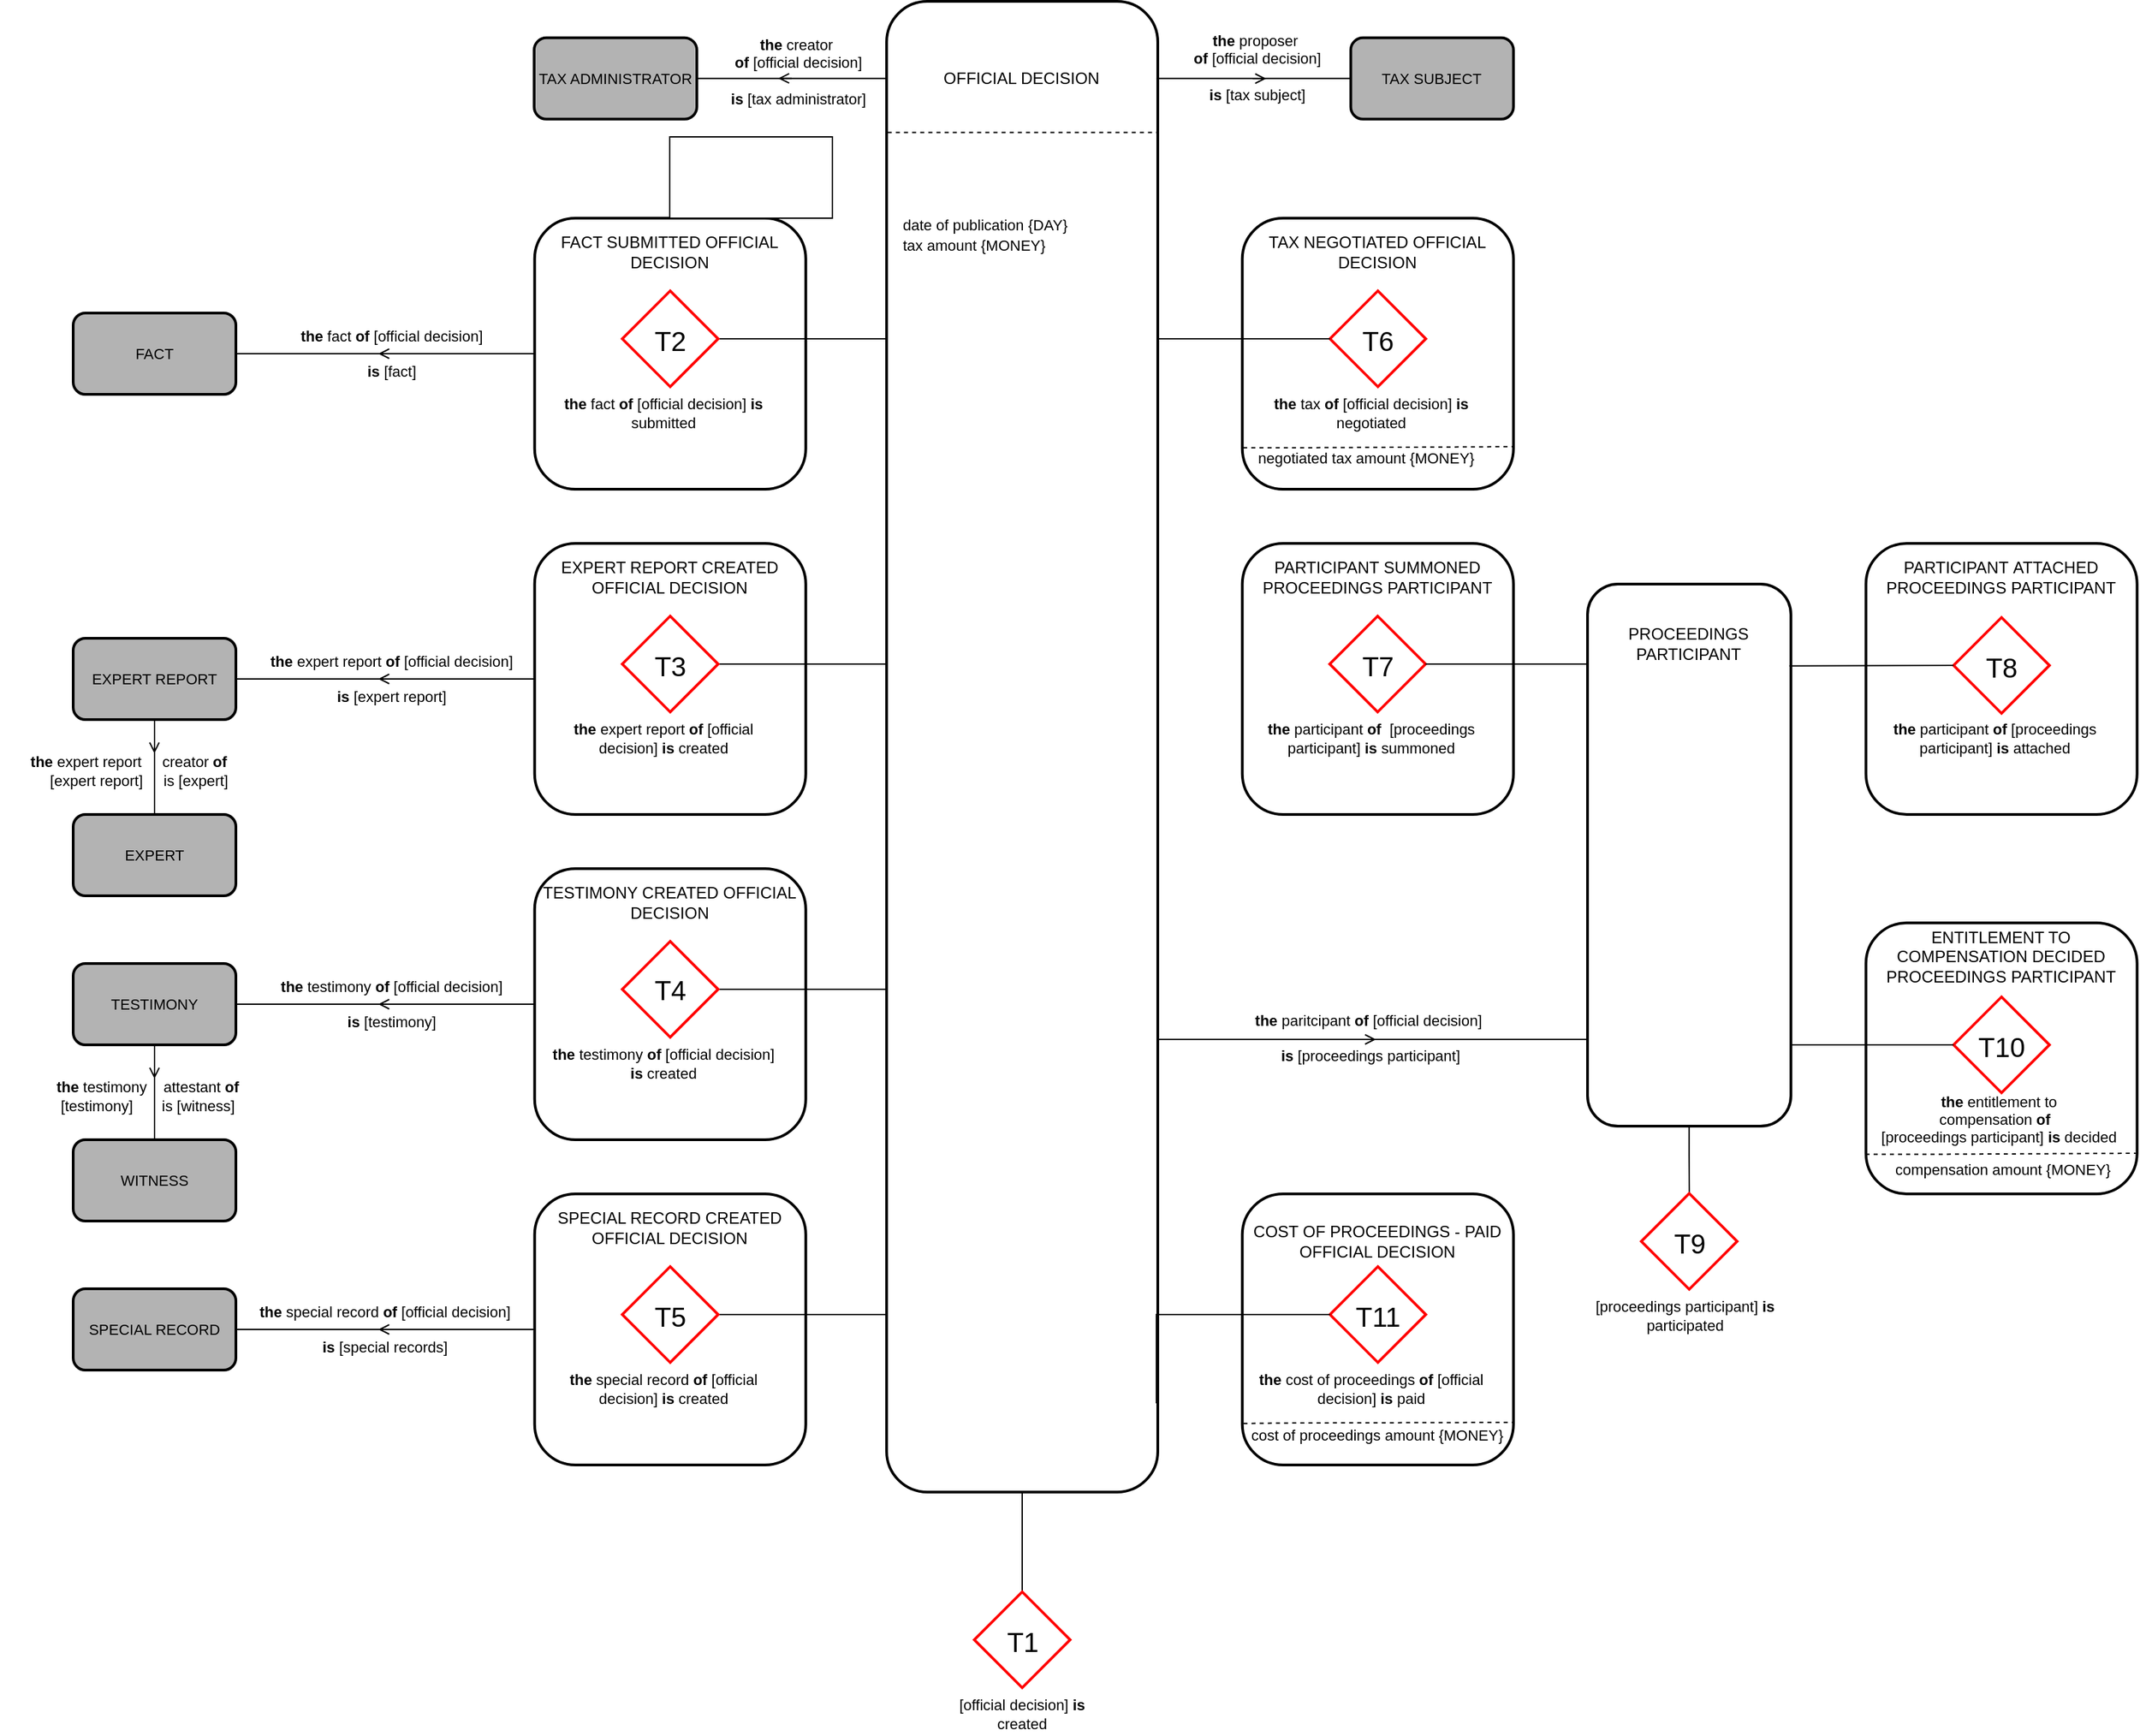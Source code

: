 <mxfile>
    <diagram id="en83jWRrwsmB7WRG3aEX" name="Page-1">
        <mxGraphModel dx="1486" dy="1471" grid="1" gridSize="10" guides="1" tooltips="1" connect="1" arrows="1" fold="1" page="0" pageScale="1" pageWidth="827" pageHeight="1169" math="0" shadow="0">
            <root>
                <mxCell id="0"/>
                <mxCell id="1" parent="0"/>
                <mxCell id="ErPBGODxHNX1vI3Mqpvy-104" style="edgeStyle=orthogonalEdgeStyle;rounded=0;orthogonalLoop=1;jettySize=auto;html=1;fontSize=11;endArrow=none;endFill=0;" parent="1" source="ErPBGODxHNX1vI3Mqpvy-102" edge="1">
                    <mxGeometry relative="1" as="geometry">
                        <mxPoint x="300.0" y="-141" as="targetPoint"/>
                    </mxGeometry>
                </mxCell>
                <mxCell id="ErPBGODxHNX1vI3Mqpvy-88" style="edgeStyle=orthogonalEdgeStyle;rounded=0;orthogonalLoop=1;jettySize=auto;html=1;fontSize=11;endArrow=none;endFill=0;" parent="1" source="ErPBGODxHNX1vI3Mqpvy-86" edge="1">
                    <mxGeometry relative="1" as="geometry">
                        <mxPoint x="300" y="-381" as="targetPoint"/>
                    </mxGeometry>
                </mxCell>
                <mxCell id="ErPBGODxHNX1vI3Mqpvy-72" style="edgeStyle=orthogonalEdgeStyle;rounded=0;orthogonalLoop=1;jettySize=auto;html=1;fontSize=11;endArrow=none;endFill=0;" parent="1" source="ErPBGODxHNX1vI3Mqpvy-70" edge="1">
                    <mxGeometry relative="1" as="geometry">
                        <mxPoint x="300" y="-621" as="targetPoint"/>
                    </mxGeometry>
                </mxCell>
                <mxCell id="ErPBGODxHNX1vI3Mqpvy-49" style="edgeStyle=orthogonalEdgeStyle;rounded=0;orthogonalLoop=1;jettySize=auto;html=1;fontSize=11;endArrow=none;endFill=0;" parent="1" source="ErPBGODxHNX1vI3Mqpvy-46" edge="1">
                    <mxGeometry relative="1" as="geometry">
                        <mxPoint x="300" y="-861" as="targetPoint"/>
                    </mxGeometry>
                </mxCell>
                <mxCell id="ErPBGODxHNX1vI3Mqpvy-192" value="&lt;b&gt;the&lt;/b&gt; paritcipant&amp;nbsp;&lt;b&gt;of&lt;/b&gt; [official decision]&amp;nbsp;&lt;br&gt;&lt;br&gt;&lt;b&gt;is&lt;/b&gt; [proceedings participant]" style="text;html=1;strokeColor=none;fillColor=none;align=center;verticalAlign=middle;whiteSpace=wrap;rounded=0;fontSize=11;" parent="1" vertex="1">
                    <mxGeometry x="517" y="-363" width="200" height="35" as="geometry"/>
                </mxCell>
                <mxCell id="ErPBGODxHNX1vI3Mqpvy-174" style="edgeStyle=orthogonalEdgeStyle;rounded=0;orthogonalLoop=1;jettySize=auto;html=1;fontSize=11;endArrow=none;endFill=0;targetPerimeterSpacing=0;" parent="1" edge="1">
                    <mxGeometry relative="1" as="geometry">
                        <mxPoint x="851.92" y="-286.03" as="sourcePoint"/>
                        <mxPoint x="852.085" y="-230" as="targetPoint"/>
                        <Array as="points">
                            <mxPoint x="852.07" y="-258"/>
                            <mxPoint x="852.07" y="-258"/>
                        </Array>
                    </mxGeometry>
                </mxCell>
                <mxCell id="ErPBGODxHNX1vI3Mqpvy-16" value="" style="group" parent="1" vertex="1" connectable="0">
                    <mxGeometry x="260" y="-1110" width="200" height="1100" as="geometry"/>
                </mxCell>
                <mxCell id="ErPBGODxHNX1vI3Mqpvy-13" value="" style="rounded=1;whiteSpace=wrap;html=1;strokeColor=#000000;strokeWidth=2;fillColor=default;" parent="ErPBGODxHNX1vI3Mqpvy-16" vertex="1">
                    <mxGeometry width="200.0" height="1100.0" as="geometry"/>
                </mxCell>
                <mxCell id="ErPBGODxHNX1vI3Mqpvy-14" value="OFFICIAL DECISION" style="text;html=1;strokeColor=none;fillColor=none;align=center;verticalAlign=middle;whiteSpace=wrap;rounded=0;" parent="ErPBGODxHNX1vI3Mqpvy-16" vertex="1">
                    <mxGeometry width="198.977" height="113.793" as="geometry"/>
                </mxCell>
                <mxCell id="ErPBGODxHNX1vI3Mqpvy-22" value="&lt;font style=&quot;font-size: 11px&quot;&gt;date of publication {DAY}&lt;br&gt;tax amount {MONEY}&lt;br&gt;&lt;/font&gt;" style="text;html=1;strokeColor=none;fillColor=none;align=left;verticalAlign=middle;whiteSpace=wrap;rounded=0;" parent="ErPBGODxHNX1vI3Mqpvy-16" vertex="1">
                    <mxGeometry x="10" y="132.53" width="180" height="79.518" as="geometry"/>
                </mxCell>
                <mxCell id="ErPBGODxHNX1vI3Mqpvy-195" value="" style="endArrow=none;dashed=1;html=1;edgeStyle=orthogonalEdgeStyle;strokeWidth=1;arcSize=10;rounded=0;fontSize=5;" parent="ErPBGODxHNX1vI3Mqpvy-16" edge="1">
                    <mxGeometry width="50" height="50" relative="1" as="geometry">
                        <mxPoint y="79.514" as="sourcePoint"/>
                        <mxPoint x="200" y="92.771" as="targetPoint"/>
                        <Array as="points">
                            <mxPoint y="96.747"/>
                            <mxPoint x="200" y="96.747"/>
                        </Array>
                    </mxGeometry>
                </mxCell>
                <mxCell id="ErPBGODxHNX1vI3Mqpvy-18" value="" style="group" parent="1" vertex="1" connectable="0">
                    <mxGeometry x="522.35" y="-230" width="200" height="200" as="geometry"/>
                </mxCell>
                <mxCell id="ErPBGODxHNX1vI3Mqpvy-19" value="" style="rounded=1;whiteSpace=wrap;html=1;strokeColor=#000000;strokeWidth=2;fillColor=none;" parent="ErPBGODxHNX1vI3Mqpvy-18" vertex="1">
                    <mxGeometry width="200" height="200" as="geometry"/>
                </mxCell>
                <mxCell id="ErPBGODxHNX1vI3Mqpvy-20" value="COST OF PROCEEDINGS - PAID OFFICIAL DECISION" style="text;html=1;strokeColor=none;fillColor=none;align=center;verticalAlign=middle;whiteSpace=wrap;rounded=0;" parent="ErPBGODxHNX1vI3Mqpvy-18" vertex="1">
                    <mxGeometry x="4.825" y="9.997" width="190.355" height="50" as="geometry"/>
                </mxCell>
                <mxCell id="ErPBGODxHNX1vI3Mqpvy-27" value="" style="group" parent="ErPBGODxHNX1vI3Mqpvy-18" vertex="1" connectable="0">
                    <mxGeometry x="31.489" y="50" width="152" height="109" as="geometry"/>
                </mxCell>
                <mxCell id="ErPBGODxHNX1vI3Mqpvy-31" value="&lt;b&gt;the &lt;/b&gt;cost of proceedings&amp;nbsp;&lt;b&gt;of&lt;/b&gt; [official decision] &lt;b&gt;is &lt;/b&gt;paid" style="text;html=1;strokeColor=none;fillColor=none;align=center;verticalAlign=middle;whiteSpace=wrap;rounded=0;fontSize=11;" parent="ErPBGODxHNX1vI3Mqpvy-27" vertex="1">
                    <mxGeometry x="-25.333" y="79" width="177.333" height="30" as="geometry"/>
                </mxCell>
                <mxCell id="ErPBGODxHNX1vI3Mqpvy-33" value="&lt;font style=&quot;font-size: 11px&quot;&gt;cost of proceedings amount {MONEY}&lt;/font&gt;" style="text;html=1;strokeColor=none;fillColor=none;align=left;verticalAlign=middle;whiteSpace=wrap;rounded=0;" parent="ErPBGODxHNX1vI3Mqpvy-18" vertex="1">
                    <mxGeometry x="5" y="160" width="190" height="35.17" as="geometry"/>
                </mxCell>
                <mxCell id="ErPBGODxHNX1vI3Mqpvy-38" value="" style="endArrow=none;dashed=1;html=1;edgeStyle=orthogonalEdgeStyle;strokeWidth=1;arcSize=10;rounded=0;fontSize=11;entryX=1.001;entryY=0.843;entryDx=0;entryDy=0;entryPerimeter=0;exitX=0.004;exitY=0.847;exitDx=0;exitDy=0;exitPerimeter=0;" parent="ErPBGODxHNX1vI3Mqpvy-18" source="ErPBGODxHNX1vI3Mqpvy-19" target="ErPBGODxHNX1vI3Mqpvy-19" edge="1">
                    <mxGeometry width="50" height="50" relative="1" as="geometry">
                        <mxPoint x="30" y="169" as="sourcePoint"/>
                        <mxPoint x="140" y="170" as="targetPoint"/>
                        <Array as="points">
                            <mxPoint x="40" y="169"/>
                        </Array>
                    </mxGeometry>
                </mxCell>
                <mxCell id="ErPBGODxHNX1vI3Mqpvy-34" value="" style="group" parent="ErPBGODxHNX1vI3Mqpvy-18" vertex="1" connectable="0">
                    <mxGeometry x="64.645" y="50" width="70.711" height="79" as="geometry"/>
                </mxCell>
                <mxCell id="ErPBGODxHNX1vI3Mqpvy-35" value="" style="whiteSpace=wrap;html=1;aspect=fixed;strokeColor=#FF0000;strokeWidth=2;rotation=45;fillColor=none;" parent="ErPBGODxHNX1vI3Mqpvy-34" vertex="1">
                    <mxGeometry x="10.355" y="14" width="50" height="50" as="geometry"/>
                </mxCell>
                <mxCell id="ErPBGODxHNX1vI3Mqpvy-36" value="T11" style="text;html=1;resizable=0;points=[];autosize=0;align=center;verticalAlign=middle;spacingTop=0;fontSize=20;spacing=0;resizeWidth=1;resizeHeight=1;labelPosition=center;verticalLabelPosition=middle;strokeColor=none;" parent="ErPBGODxHNX1vI3Mqpvy-34" vertex="1">
                    <mxGeometry x="15.355" width="40" height="79" as="geometry"/>
                </mxCell>
                <mxCell id="ErPBGODxHNX1vI3Mqpvy-24" style="edgeStyle=orthogonalEdgeStyle;rounded=0;orthogonalLoop=1;jettySize=auto;html=1;fontSize=11;endArrow=none;endFill=0;exitX=0.5;exitY=1;exitDx=0;exitDy=0;entryX=0;entryY=0;entryDx=0;entryDy=0;" parent="1" source="ErPBGODxHNX1vI3Mqpvy-13" target="ErPBGODxHNX1vI3Mqpvy-4" edge="1">
                    <mxGeometry relative="1" as="geometry">
                        <mxPoint x="360" y="-77.0" as="sourcePoint"/>
                        <mxPoint x="360" y="3" as="targetPoint"/>
                    </mxGeometry>
                </mxCell>
                <mxCell id="ErPBGODxHNX1vI3Mqpvy-26" value="" style="group" parent="1" vertex="1" connectable="0">
                    <mxGeometry x="310" y="60" width="100" height="109" as="geometry"/>
                </mxCell>
                <mxCell id="ErPBGODxHNX1vI3Mqpvy-9" value="" style="group" parent="ErPBGODxHNX1vI3Mqpvy-26" vertex="1" connectable="0">
                    <mxGeometry x="14.645" width="70.711" height="79" as="geometry"/>
                </mxCell>
                <mxCell id="ErPBGODxHNX1vI3Mqpvy-4" value="" style="whiteSpace=wrap;html=1;aspect=fixed;strokeColor=#FF0000;strokeWidth=2;rotation=45;fillColor=none;" parent="ErPBGODxHNX1vI3Mqpvy-9" vertex="1">
                    <mxGeometry x="10.355" y="14" width="50" height="50" as="geometry"/>
                </mxCell>
                <mxCell id="ErPBGODxHNX1vI3Mqpvy-7" value="T1" style="text;html=1;resizable=0;points=[];autosize=0;align=center;verticalAlign=middle;spacingTop=0;fontSize=20;spacing=0;resizeWidth=1;resizeHeight=1;labelPosition=center;verticalLabelPosition=middle;strokeColor=none;" parent="ErPBGODxHNX1vI3Mqpvy-9" vertex="1">
                    <mxGeometry x="15.355" width="40" height="79" as="geometry"/>
                </mxCell>
                <mxCell id="ErPBGODxHNX1vI3Mqpvy-25" value="[official decision] &lt;b&gt;is &lt;/b&gt;created" style="text;html=1;strokeColor=none;fillColor=none;align=center;verticalAlign=middle;whiteSpace=wrap;rounded=0;fontSize=11;" parent="ErPBGODxHNX1vI3Mqpvy-26" vertex="1">
                    <mxGeometry y="79" width="100" height="30" as="geometry"/>
                </mxCell>
                <mxCell id="ErPBGODxHNX1vI3Mqpvy-39" value="" style="group" parent="1" vertex="1" connectable="0">
                    <mxGeometry x="0.35" y="-950" width="200" height="200" as="geometry"/>
                </mxCell>
                <mxCell id="ErPBGODxHNX1vI3Mqpvy-40" value="" style="rounded=1;whiteSpace=wrap;html=1;strokeColor=#000000;strokeWidth=2;fillColor=none;" parent="ErPBGODxHNX1vI3Mqpvy-39" vertex="1">
                    <mxGeometry width="200" height="200" as="geometry"/>
                </mxCell>
                <mxCell id="ErPBGODxHNX1vI3Mqpvy-41" value="FACT SUBMITTED OFFICIAL DECISION" style="text;html=1;strokeColor=none;fillColor=none;align=center;verticalAlign=middle;whiteSpace=wrap;rounded=0;" parent="ErPBGODxHNX1vI3Mqpvy-39" vertex="1">
                    <mxGeometry x="-0.35" width="200.35" height="50" as="geometry"/>
                </mxCell>
                <mxCell id="ErPBGODxHNX1vI3Mqpvy-42" value="" style="group" parent="ErPBGODxHNX1vI3Mqpvy-39" vertex="1" connectable="0">
                    <mxGeometry x="31.489" y="50" width="152" height="109" as="geometry"/>
                </mxCell>
                <mxCell id="ErPBGODxHNX1vI3Mqpvy-43" value="&lt;b&gt;the &lt;/b&gt;fact&amp;nbsp;&lt;b&gt;of&lt;/b&gt; [official decision] &lt;b&gt;is &lt;/b&gt;submitted" style="text;html=1;strokeColor=none;fillColor=none;align=center;verticalAlign=middle;whiteSpace=wrap;rounded=0;fontSize=11;" parent="ErPBGODxHNX1vI3Mqpvy-42" vertex="1">
                    <mxGeometry x="-25.333" y="79" width="177.333" height="30" as="geometry"/>
                </mxCell>
                <mxCell id="ErPBGODxHNX1vI3Mqpvy-45" value="" style="group" parent="ErPBGODxHNX1vI3Mqpvy-39" vertex="1" connectable="0">
                    <mxGeometry x="64.645" y="50" width="70.711" height="79" as="geometry"/>
                </mxCell>
                <mxCell id="ErPBGODxHNX1vI3Mqpvy-46" value="" style="whiteSpace=wrap;html=1;aspect=fixed;strokeColor=#FF0000;strokeWidth=2;rotation=45;fillColor=none;" parent="ErPBGODxHNX1vI3Mqpvy-45" vertex="1">
                    <mxGeometry x="10.355" y="14" width="50" height="50" as="geometry"/>
                </mxCell>
                <mxCell id="ErPBGODxHNX1vI3Mqpvy-47" value="T2" style="text;html=1;resizable=0;points=[];autosize=0;align=center;verticalAlign=middle;spacingTop=0;fontSize=20;spacing=0;resizeWidth=1;resizeHeight=1;labelPosition=center;verticalLabelPosition=middle;strokeColor=none;" parent="ErPBGODxHNX1vI3Mqpvy-45" vertex="1">
                    <mxGeometry x="15.355" width="40" height="79" as="geometry"/>
                </mxCell>
                <mxCell id="ErPBGODxHNX1vI3Mqpvy-50" value="FACT" style="rounded=1;whiteSpace=wrap;html=1;fontSize=11;strokeColor=#000000;strokeWidth=2;fillColor=#B3B3B3;align=center;" parent="1" vertex="1">
                    <mxGeometry x="-340" y="-880" width="120" height="60" as="geometry"/>
                </mxCell>
                <mxCell id="ErPBGODxHNX1vI3Mqpvy-51" style="edgeStyle=orthogonalEdgeStyle;rounded=0;orthogonalLoop=1;jettySize=auto;html=1;fontSize=11;endArrow=none;endFill=0;" parent="1" source="ErPBGODxHNX1vI3Mqpvy-40" target="ErPBGODxHNX1vI3Mqpvy-50" edge="1">
                    <mxGeometry relative="1" as="geometry">
                        <Array as="points">
                            <mxPoint x="-130" y="-850"/>
                            <mxPoint x="-130" y="-850"/>
                        </Array>
                    </mxGeometry>
                </mxCell>
                <mxCell id="ErPBGODxHNX1vI3Mqpvy-52" value="&lt;b&gt;the&lt;/b&gt; fact &lt;b&gt;of&lt;/b&gt; [official decision] &lt;br&gt;&lt;br&gt;&lt;b&gt;is&lt;/b&gt; [fact]" style="text;html=1;strokeColor=none;fillColor=none;align=center;verticalAlign=middle;whiteSpace=wrap;rounded=0;fontSize=11;" parent="1" vertex="1">
                    <mxGeometry x="-175" y="-867.5" width="140" height="35" as="geometry"/>
                </mxCell>
                <mxCell id="ErPBGODxHNX1vI3Mqpvy-64" value="" style="group" parent="1" vertex="1" connectable="0">
                    <mxGeometry x="0.35" y="-710" width="200" height="200" as="geometry"/>
                </mxCell>
                <mxCell id="ErPBGODxHNX1vI3Mqpvy-65" value="" style="rounded=1;whiteSpace=wrap;html=1;strokeColor=#000000;strokeWidth=2;fillColor=none;" parent="ErPBGODxHNX1vI3Mqpvy-64" vertex="1">
                    <mxGeometry width="200" height="200" as="geometry"/>
                </mxCell>
                <mxCell id="ErPBGODxHNX1vI3Mqpvy-66" value="EXPERT REPORT CREATED OFFICIAL DECISION" style="text;html=1;strokeColor=none;fillColor=none;align=center;verticalAlign=middle;whiteSpace=wrap;rounded=0;" parent="ErPBGODxHNX1vI3Mqpvy-64" vertex="1">
                    <mxGeometry x="-0.35" width="200.35" height="50" as="geometry"/>
                </mxCell>
                <mxCell id="ErPBGODxHNX1vI3Mqpvy-67" value="" style="group" parent="ErPBGODxHNX1vI3Mqpvy-64" vertex="1" connectable="0">
                    <mxGeometry x="31.489" y="50" width="152" height="109" as="geometry"/>
                </mxCell>
                <mxCell id="ErPBGODxHNX1vI3Mqpvy-68" value="&lt;b&gt;the &lt;/b&gt;expert report&amp;nbsp;&lt;b&gt;of&lt;/b&gt; [official decision] &lt;b&gt;is &lt;/b&gt;created" style="text;html=1;strokeColor=none;fillColor=none;align=center;verticalAlign=middle;whiteSpace=wrap;rounded=0;fontSize=11;" parent="ErPBGODxHNX1vI3Mqpvy-67" vertex="1">
                    <mxGeometry x="-25.333" y="79" width="177.333" height="30" as="geometry"/>
                </mxCell>
                <mxCell id="ErPBGODxHNX1vI3Mqpvy-69" value="" style="group" parent="ErPBGODxHNX1vI3Mqpvy-64" vertex="1" connectable="0">
                    <mxGeometry x="64.645" y="50" width="70.711" height="79" as="geometry"/>
                </mxCell>
                <mxCell id="ErPBGODxHNX1vI3Mqpvy-70" value="" style="whiteSpace=wrap;html=1;aspect=fixed;strokeColor=#FF0000;strokeWidth=2;rotation=45;fillColor=none;" parent="ErPBGODxHNX1vI3Mqpvy-69" vertex="1">
                    <mxGeometry x="10.355" y="14" width="50" height="50" as="geometry"/>
                </mxCell>
                <mxCell id="ErPBGODxHNX1vI3Mqpvy-71" value="T3" style="text;html=1;resizable=0;points=[];autosize=0;align=center;verticalAlign=middle;spacingTop=0;fontSize=20;spacing=0;resizeWidth=1;resizeHeight=1;labelPosition=center;verticalLabelPosition=middle;strokeColor=none;" parent="ErPBGODxHNX1vI3Mqpvy-69" vertex="1">
                    <mxGeometry x="15.355" width="40" height="79" as="geometry"/>
                </mxCell>
                <mxCell id="ErPBGODxHNX1vI3Mqpvy-73" value="EXPERT REPORT" style="rounded=1;whiteSpace=wrap;html=1;fontSize=11;strokeColor=#000000;strokeWidth=2;fillColor=#B3B3B3;align=center;" parent="1" vertex="1">
                    <mxGeometry x="-340" y="-640" width="120" height="60" as="geometry"/>
                </mxCell>
                <mxCell id="ErPBGODxHNX1vI3Mqpvy-75" value="&lt;b&gt;the&lt;/b&gt; expert report&amp;nbsp;&lt;b&gt;of&lt;/b&gt; [official decision] &lt;br&gt;&lt;br&gt;&lt;b&gt;is&lt;/b&gt; [expert report]" style="text;html=1;strokeColor=none;fillColor=none;align=center;verticalAlign=middle;whiteSpace=wrap;rounded=0;fontSize=11;" parent="1" vertex="1">
                    <mxGeometry x="-200" y="-627.5" width="190" height="35" as="geometry"/>
                </mxCell>
                <mxCell id="ErPBGODxHNX1vI3Mqpvy-77" style="edgeStyle=orthogonalEdgeStyle;rounded=0;orthogonalLoop=1;jettySize=auto;html=1;entryX=0.5;entryY=1;entryDx=0;entryDy=0;fontSize=11;endArrow=none;endFill=0;exitX=0.5;exitY=0;exitDx=0;exitDy=0;" parent="1" source="ErPBGODxHNX1vI3Mqpvy-79" target="ErPBGODxHNX1vI3Mqpvy-73" edge="1">
                    <mxGeometry relative="1" as="geometry"/>
                </mxCell>
                <mxCell id="ErPBGODxHNX1vI3Mqpvy-78" value="&lt;b&gt;the&lt;/b&gt; expert report&amp;nbsp; &amp;nbsp; &amp;nbsp;creator&amp;nbsp;&lt;b&gt;of&lt;/b&gt; &lt;br&gt;&amp;nbsp; &amp;nbsp; &amp;nbsp;[expert report]&amp;nbsp; &amp;nbsp; &amp;nbsp;is [expert]" style="text;html=1;strokeColor=none;fillColor=none;align=center;verticalAlign=middle;whiteSpace=wrap;rounded=0;fontSize=11;" parent="1" vertex="1">
                    <mxGeometry x="-394" y="-560" width="190" height="35" as="geometry"/>
                </mxCell>
                <mxCell id="ErPBGODxHNX1vI3Mqpvy-79" value="EXPERT" style="rounded=1;whiteSpace=wrap;html=1;fontSize=11;strokeColor=#000000;strokeWidth=2;fillColor=#B3B3B3;align=center;" parent="1" vertex="1">
                    <mxGeometry x="-340" y="-510" width="120" height="60" as="geometry"/>
                </mxCell>
                <mxCell id="ErPBGODxHNX1vI3Mqpvy-80" value="" style="group" parent="1" vertex="1" connectable="0">
                    <mxGeometry x="0.35" y="-470" width="200" height="200" as="geometry"/>
                </mxCell>
                <mxCell id="ErPBGODxHNX1vI3Mqpvy-81" value="" style="rounded=1;whiteSpace=wrap;html=1;strokeColor=#000000;strokeWidth=2;fillColor=none;" parent="ErPBGODxHNX1vI3Mqpvy-80" vertex="1">
                    <mxGeometry width="200" height="200" as="geometry"/>
                </mxCell>
                <mxCell id="ErPBGODxHNX1vI3Mqpvy-82" value="TESTIMONY CREATED OFFICIAL DECISION" style="text;html=1;strokeColor=none;fillColor=none;align=center;verticalAlign=middle;whiteSpace=wrap;rounded=0;" parent="ErPBGODxHNX1vI3Mqpvy-80" vertex="1">
                    <mxGeometry x="-0.35" width="200.35" height="50" as="geometry"/>
                </mxCell>
                <mxCell id="ErPBGODxHNX1vI3Mqpvy-83" value="" style="group" parent="ErPBGODxHNX1vI3Mqpvy-80" vertex="1" connectable="0">
                    <mxGeometry x="31.489" y="50" width="152" height="109" as="geometry"/>
                </mxCell>
                <mxCell id="ErPBGODxHNX1vI3Mqpvy-84" value="&lt;b&gt;the &lt;/b&gt;testimony&amp;nbsp;&lt;b&gt;of&lt;/b&gt; [official decision] &lt;b&gt;is &lt;/b&gt;created" style="text;html=1;strokeColor=none;fillColor=none;align=center;verticalAlign=middle;whiteSpace=wrap;rounded=0;fontSize=11;" parent="ErPBGODxHNX1vI3Mqpvy-83" vertex="1">
                    <mxGeometry x="-25.333" y="79" width="177.333" height="30" as="geometry"/>
                </mxCell>
                <mxCell id="ErPBGODxHNX1vI3Mqpvy-85" value="" style="group" parent="ErPBGODxHNX1vI3Mqpvy-80" vertex="1" connectable="0">
                    <mxGeometry x="64.645" y="50" width="70.711" height="79" as="geometry"/>
                </mxCell>
                <mxCell id="ErPBGODxHNX1vI3Mqpvy-86" value="" style="whiteSpace=wrap;html=1;aspect=fixed;strokeColor=#FF0000;strokeWidth=2;rotation=45;fillColor=none;" parent="ErPBGODxHNX1vI3Mqpvy-85" vertex="1">
                    <mxGeometry x="10.355" y="14" width="50" height="50" as="geometry"/>
                </mxCell>
                <mxCell id="ErPBGODxHNX1vI3Mqpvy-87" value="T4" style="text;html=1;resizable=0;points=[];autosize=0;align=center;verticalAlign=middle;spacingTop=0;fontSize=20;spacing=0;resizeWidth=1;resizeHeight=1;labelPosition=center;verticalLabelPosition=middle;strokeColor=none;" parent="ErPBGODxHNX1vI3Mqpvy-85" vertex="1">
                    <mxGeometry x="15.355" y="-0.5" width="40" height="79" as="geometry"/>
                </mxCell>
                <mxCell id="ErPBGODxHNX1vI3Mqpvy-89" value="TESTIMONY" style="rounded=1;whiteSpace=wrap;html=1;fontSize=11;strokeColor=#000000;strokeWidth=2;fillColor=#B3B3B3;align=center;" parent="1" vertex="1">
                    <mxGeometry x="-340" y="-400" width="120" height="60" as="geometry"/>
                </mxCell>
                <mxCell id="ErPBGODxHNX1vI3Mqpvy-90" style="edgeStyle=orthogonalEdgeStyle;rounded=0;orthogonalLoop=1;jettySize=auto;html=1;fontSize=11;endArrow=none;endFill=0;" parent="1" source="ErPBGODxHNX1vI3Mqpvy-81" target="ErPBGODxHNX1vI3Mqpvy-89" edge="1">
                    <mxGeometry relative="1" as="geometry">
                        <Array as="points">
                            <mxPoint x="-130" y="-370"/>
                            <mxPoint x="-130" y="-370"/>
                        </Array>
                    </mxGeometry>
                </mxCell>
                <mxCell id="ErPBGODxHNX1vI3Mqpvy-91" value="&lt;b&gt;the&lt;/b&gt; testimony&amp;nbsp;&lt;b&gt;of&lt;/b&gt; [official decision] &lt;br&gt;&lt;br&gt;&lt;b&gt;is&lt;/b&gt; [testimony]" style="text;html=1;strokeColor=none;fillColor=none;align=center;verticalAlign=middle;whiteSpace=wrap;rounded=0;fontSize=11;" parent="1" vertex="1">
                    <mxGeometry x="-200" y="-387.5" width="190" height="35" as="geometry"/>
                </mxCell>
                <mxCell id="ErPBGODxHNX1vI3Mqpvy-92" style="edgeStyle=orthogonalEdgeStyle;rounded=0;orthogonalLoop=1;jettySize=auto;html=1;entryX=0.5;entryY=1;entryDx=0;entryDy=0;fontSize=11;endArrow=none;endFill=0;exitX=0.5;exitY=0;exitDx=0;exitDy=0;" parent="1" source="ErPBGODxHNX1vI3Mqpvy-94" target="ErPBGODxHNX1vI3Mqpvy-89" edge="1">
                    <mxGeometry relative="1" as="geometry"/>
                </mxCell>
                <mxCell id="ErPBGODxHNX1vI3Mqpvy-93" value="&lt;b&gt;the&lt;/b&gt;&amp;nbsp;testimony&amp;nbsp; &amp;nbsp; attestant&amp;nbsp;&lt;b&gt;of&lt;/b&gt; [testimony]&amp;nbsp; &amp;nbsp; &amp;nbsp; &amp;nbsp;is [witness]" style="text;html=1;strokeColor=none;fillColor=none;align=center;verticalAlign=middle;whiteSpace=wrap;rounded=0;fontSize=11;" parent="1" vertex="1">
                    <mxGeometry x="-380" y="-320" width="190" height="35" as="geometry"/>
                </mxCell>
                <mxCell id="ErPBGODxHNX1vI3Mqpvy-94" value="WITNESS" style="rounded=1;whiteSpace=wrap;html=1;fontSize=11;strokeColor=#000000;strokeWidth=2;fillColor=#B3B3B3;align=center;" parent="1" vertex="1">
                    <mxGeometry x="-340" y="-270" width="120" height="60" as="geometry"/>
                </mxCell>
                <mxCell id="ErPBGODxHNX1vI3Mqpvy-74" style="edgeStyle=orthogonalEdgeStyle;rounded=0;orthogonalLoop=1;jettySize=auto;html=1;fontSize=11;endArrow=none;endFill=0;targetPerimeterSpacing=0;" parent="1" source="ErPBGODxHNX1vI3Mqpvy-65" target="ErPBGODxHNX1vI3Mqpvy-73" edge="1">
                    <mxGeometry relative="1" as="geometry">
                        <Array as="points">
                            <mxPoint x="-130" y="-610"/>
                            <mxPoint x="-130" y="-610"/>
                        </Array>
                    </mxGeometry>
                </mxCell>
                <mxCell id="ErPBGODxHNX1vI3Mqpvy-96" value="" style="group" parent="1" vertex="1" connectable="0">
                    <mxGeometry x="0.35" y="-230" width="200" height="200" as="geometry"/>
                </mxCell>
                <mxCell id="ErPBGODxHNX1vI3Mqpvy-97" value="" style="rounded=1;whiteSpace=wrap;html=1;strokeColor=#000000;strokeWidth=2;fillColor=none;" parent="ErPBGODxHNX1vI3Mqpvy-96" vertex="1">
                    <mxGeometry width="200" height="200" as="geometry"/>
                </mxCell>
                <mxCell id="ErPBGODxHNX1vI3Mqpvy-98" value="SPECIAL RECORD CREATED OFFICIAL DECISION" style="text;html=1;strokeColor=none;fillColor=none;align=center;verticalAlign=middle;whiteSpace=wrap;rounded=0;" parent="ErPBGODxHNX1vI3Mqpvy-96" vertex="1">
                    <mxGeometry x="-0.35" width="200.35" height="50" as="geometry"/>
                </mxCell>
                <mxCell id="ErPBGODxHNX1vI3Mqpvy-99" value="" style="group" parent="ErPBGODxHNX1vI3Mqpvy-96" vertex="1" connectable="0">
                    <mxGeometry x="31.489" y="50" width="152" height="109" as="geometry"/>
                </mxCell>
                <mxCell id="ErPBGODxHNX1vI3Mqpvy-100" value="&lt;b&gt;the &lt;/b&gt;special record&amp;nbsp;&lt;b&gt;of&lt;/b&gt; [official decision] &lt;b&gt;is &lt;/b&gt;created" style="text;html=1;strokeColor=none;fillColor=none;align=center;verticalAlign=middle;whiteSpace=wrap;rounded=0;fontSize=11;" parent="ErPBGODxHNX1vI3Mqpvy-99" vertex="1">
                    <mxGeometry x="-25.333" y="79" width="177.333" height="30" as="geometry"/>
                </mxCell>
                <mxCell id="ErPBGODxHNX1vI3Mqpvy-101" value="" style="group" parent="ErPBGODxHNX1vI3Mqpvy-96" vertex="1" connectable="0">
                    <mxGeometry x="64.645" y="50" width="70.711" height="79" as="geometry"/>
                </mxCell>
                <mxCell id="ErPBGODxHNX1vI3Mqpvy-102" value="" style="whiteSpace=wrap;html=1;aspect=fixed;strokeColor=#FF0000;strokeWidth=2;rotation=45;fillColor=none;" parent="ErPBGODxHNX1vI3Mqpvy-101" vertex="1">
                    <mxGeometry x="10.355" y="14" width="50" height="50" as="geometry"/>
                </mxCell>
                <mxCell id="ErPBGODxHNX1vI3Mqpvy-103" value="T5" style="text;html=1;resizable=0;points=[];autosize=0;align=center;verticalAlign=middle;spacingTop=0;fontSize=20;spacing=0;resizeWidth=1;resizeHeight=1;labelPosition=center;verticalLabelPosition=middle;strokeColor=none;" parent="ErPBGODxHNX1vI3Mqpvy-101" vertex="1">
                    <mxGeometry x="15.355" width="40" height="79" as="geometry"/>
                </mxCell>
                <mxCell id="ErPBGODxHNX1vI3Mqpvy-105" value="SPECIAL RECORD" style="rounded=1;whiteSpace=wrap;html=1;fontSize=11;strokeColor=#000000;strokeWidth=2;fillColor=#B3B3B3;align=center;" parent="1" vertex="1">
                    <mxGeometry x="-340" y="-160" width="120" height="60" as="geometry"/>
                </mxCell>
                <mxCell id="ErPBGODxHNX1vI3Mqpvy-106" style="edgeStyle=orthogonalEdgeStyle;rounded=0;orthogonalLoop=1;jettySize=auto;html=1;fontSize=11;endArrow=none;endFill=0;" parent="1" source="ErPBGODxHNX1vI3Mqpvy-97" target="ErPBGODxHNX1vI3Mqpvy-105" edge="1">
                    <mxGeometry relative="1" as="geometry">
                        <Array as="points">
                            <mxPoint x="-130" y="-130"/>
                            <mxPoint x="-130" y="-130"/>
                        </Array>
                    </mxGeometry>
                </mxCell>
                <mxCell id="ErPBGODxHNX1vI3Mqpvy-107" value="&lt;b&gt;the&lt;/b&gt; special record&amp;nbsp;&lt;b&gt;of&lt;/b&gt; [official decision] &lt;br&gt;&lt;br&gt;&lt;b&gt;is&lt;/b&gt; [special records]" style="text;html=1;strokeColor=none;fillColor=none;align=center;verticalAlign=middle;whiteSpace=wrap;rounded=0;fontSize=11;" parent="1" vertex="1">
                    <mxGeometry x="-220" y="-147.5" width="220" height="35" as="geometry"/>
                </mxCell>
                <mxCell id="ErPBGODxHNX1vI3Mqpvy-109" style="edgeStyle=orthogonalEdgeStyle;rounded=0;orthogonalLoop=1;jettySize=auto;html=1;entryX=1;entryY=0.94;entryDx=0;entryDy=0;entryPerimeter=0;fontSize=11;endArrow=none;endFill=0;targetPerimeterSpacing=0;" parent="1" source="ErPBGODxHNX1vI3Mqpvy-35" target="ErPBGODxHNX1vI3Mqpvy-13" edge="1">
                    <mxGeometry relative="1" as="geometry">
                        <Array as="points">
                            <mxPoint x="459" y="-141"/>
                        </Array>
                    </mxGeometry>
                </mxCell>
                <mxCell id="ErPBGODxHNX1vI3Mqpvy-110" value="" style="group" parent="1" vertex="1" connectable="0">
                    <mxGeometry x="522.35" y="-950" width="200" height="200" as="geometry"/>
                </mxCell>
                <mxCell id="ErPBGODxHNX1vI3Mqpvy-111" value="" style="rounded=1;whiteSpace=wrap;html=1;strokeColor=#000000;strokeWidth=2;fillColor=none;" parent="ErPBGODxHNX1vI3Mqpvy-110" vertex="1">
                    <mxGeometry width="200" height="200" as="geometry"/>
                </mxCell>
                <mxCell id="ErPBGODxHNX1vI3Mqpvy-112" value="TAX NEGOTIATED OFFICIAL DECISION" style="text;html=1;strokeColor=none;fillColor=none;align=center;verticalAlign=middle;whiteSpace=wrap;rounded=0;" parent="ErPBGODxHNX1vI3Mqpvy-110" vertex="1">
                    <mxGeometry x="-0.35" width="200.35" height="50" as="geometry"/>
                </mxCell>
                <mxCell id="ErPBGODxHNX1vI3Mqpvy-113" value="" style="group" parent="ErPBGODxHNX1vI3Mqpvy-110" vertex="1" connectable="0">
                    <mxGeometry x="31.489" y="50" width="152" height="109" as="geometry"/>
                </mxCell>
                <mxCell id="ErPBGODxHNX1vI3Mqpvy-114" value="&lt;b&gt;the &lt;/b&gt;tax&amp;nbsp;&lt;b&gt;of&lt;/b&gt; [official decision] &lt;b&gt;is &lt;/b&gt;negotiated" style="text;html=1;strokeColor=none;fillColor=none;align=center;verticalAlign=middle;whiteSpace=wrap;rounded=0;fontSize=11;" parent="ErPBGODxHNX1vI3Mqpvy-113" vertex="1">
                    <mxGeometry x="-25.333" y="79" width="177.333" height="30" as="geometry"/>
                </mxCell>
                <mxCell id="ErPBGODxHNX1vI3Mqpvy-151" value="&lt;font style=&quot;font-size: 11px&quot;&gt;negotiated tax&amp;nbsp;amount {MONEY}&lt;/font&gt;" style="text;html=1;strokeColor=none;fillColor=none;align=left;verticalAlign=middle;whiteSpace=wrap;rounded=0;" parent="ErPBGODxHNX1vI3Mqpvy-110" vertex="1">
                    <mxGeometry x="9.8" y="159" width="180" height="35.17" as="geometry"/>
                </mxCell>
                <mxCell id="ErPBGODxHNX1vI3Mqpvy-152" value="" style="endArrow=none;dashed=1;html=1;edgeStyle=orthogonalEdgeStyle;strokeWidth=1;arcSize=10;rounded=0;fontSize=11;entryX=1.001;entryY=0.843;entryDx=0;entryDy=0;entryPerimeter=0;exitX=0.004;exitY=0.847;exitDx=0;exitDy=0;exitPerimeter=0;" parent="ErPBGODxHNX1vI3Mqpvy-110" edge="1">
                    <mxGeometry width="50" height="50" relative="1" as="geometry">
                        <mxPoint x="0.6" y="169.4" as="sourcePoint"/>
                        <mxPoint x="200.0" y="168.6" as="targetPoint"/>
                        <Array as="points">
                            <mxPoint x="39.8" y="169"/>
                        </Array>
                    </mxGeometry>
                </mxCell>
                <mxCell id="ErPBGODxHNX1vI3Mqpvy-115" value="" style="group" parent="ErPBGODxHNX1vI3Mqpvy-110" vertex="1" connectable="0">
                    <mxGeometry x="64.645" y="50" width="70.711" height="79" as="geometry"/>
                </mxCell>
                <mxCell id="ErPBGODxHNX1vI3Mqpvy-116" value="" style="whiteSpace=wrap;html=1;aspect=fixed;strokeColor=#FF0000;strokeWidth=2;rotation=45;fillColor=none;" parent="ErPBGODxHNX1vI3Mqpvy-115" vertex="1">
                    <mxGeometry x="10.355" y="14" width="50" height="50" as="geometry"/>
                </mxCell>
                <mxCell id="ErPBGODxHNX1vI3Mqpvy-117" value="T6" style="text;html=1;resizable=0;points=[];autosize=0;align=center;verticalAlign=middle;spacingTop=0;fontSize=20;spacing=0;resizeWidth=1;resizeHeight=1;labelPosition=center;verticalLabelPosition=middle;strokeColor=none;" parent="ErPBGODxHNX1vI3Mqpvy-115" vertex="1">
                    <mxGeometry x="15.355" width="40" height="79" as="geometry"/>
                </mxCell>
                <mxCell id="ErPBGODxHNX1vI3Mqpvy-124" style="edgeStyle=orthogonalEdgeStyle;rounded=0;orthogonalLoop=1;jettySize=auto;html=1;entryX=0;entryY=1;entryDx=0;entryDy=0;fontSize=11;endArrow=none;endFill=0;targetPerimeterSpacing=0;exitX=1.002;exitY=0.237;exitDx=0;exitDy=0;exitPerimeter=0;" parent="1" source="ErPBGODxHNX1vI3Mqpvy-13" target="ErPBGODxHNX1vI3Mqpvy-116" edge="1">
                    <mxGeometry relative="1" as="geometry">
                        <Array as="points">
                            <mxPoint x="460" y="-861"/>
                        </Array>
                    </mxGeometry>
                </mxCell>
                <mxCell id="ErPBGODxHNX1vI3Mqpvy-139" value="" style="group" parent="1" vertex="1" connectable="0">
                    <mxGeometry x="522.35" y="-710" width="200" height="200" as="geometry"/>
                </mxCell>
                <mxCell id="ErPBGODxHNX1vI3Mqpvy-140" value="" style="rounded=1;whiteSpace=wrap;html=1;strokeColor=#000000;strokeWidth=2;fillColor=none;" parent="ErPBGODxHNX1vI3Mqpvy-139" vertex="1">
                    <mxGeometry width="200" height="200" as="geometry"/>
                </mxCell>
                <mxCell id="ErPBGODxHNX1vI3Mqpvy-141" value="PARTICIPANT&amp;nbsp;SUMMONED PROCEEDINGS PARTICIPANT" style="text;html=1;strokeColor=none;fillColor=none;align=center;verticalAlign=middle;whiteSpace=wrap;rounded=0;" parent="ErPBGODxHNX1vI3Mqpvy-139" vertex="1">
                    <mxGeometry x="-0.35" width="200.35" height="50" as="geometry"/>
                </mxCell>
                <mxCell id="ErPBGODxHNX1vI3Mqpvy-142" value="" style="group" parent="ErPBGODxHNX1vI3Mqpvy-139" vertex="1" connectable="0">
                    <mxGeometry x="31.489" y="50" width="152" height="109" as="geometry"/>
                </mxCell>
                <mxCell id="ErPBGODxHNX1vI3Mqpvy-143" value="&lt;b&gt;the&amp;nbsp;&lt;/b&gt;participant&lt;b&gt;&amp;nbsp;of&amp;nbsp;&lt;/b&gt;&amp;nbsp;[proceedings participant] &lt;b&gt;is &lt;/b&gt;summoned" style="text;html=1;strokeColor=none;fillColor=none;align=center;verticalAlign=middle;whiteSpace=wrap;rounded=0;fontSize=11;" parent="ErPBGODxHNX1vI3Mqpvy-142" vertex="1">
                    <mxGeometry x="-25.333" y="79" width="177.333" height="30" as="geometry"/>
                </mxCell>
                <mxCell id="ErPBGODxHNX1vI3Mqpvy-144" value="" style="group" parent="ErPBGODxHNX1vI3Mqpvy-139" vertex="1" connectable="0">
                    <mxGeometry x="64.475" y="50" width="70.711" height="79" as="geometry"/>
                </mxCell>
                <mxCell id="ErPBGODxHNX1vI3Mqpvy-145" value="" style="whiteSpace=wrap;html=1;aspect=fixed;strokeColor=#FF0000;strokeWidth=2;rotation=45;fillColor=none;" parent="ErPBGODxHNX1vI3Mqpvy-144" vertex="1">
                    <mxGeometry x="10.355" y="14" width="50" height="50" as="geometry"/>
                </mxCell>
                <mxCell id="ErPBGODxHNX1vI3Mqpvy-146" value="T7" style="text;html=1;resizable=0;points=[];autosize=0;align=center;verticalAlign=middle;spacingTop=0;fontSize=20;spacing=0;resizeWidth=1;resizeHeight=1;labelPosition=center;verticalLabelPosition=middle;strokeColor=none;" parent="ErPBGODxHNX1vI3Mqpvy-144" vertex="1">
                    <mxGeometry x="15.355" width="40" height="79" as="geometry"/>
                </mxCell>
                <mxCell id="ErPBGODxHNX1vI3Mqpvy-157" value="" style="group" parent="1" vertex="1" connectable="0">
                    <mxGeometry x="982.35" y="-710" width="200" height="200" as="geometry"/>
                </mxCell>
                <mxCell id="ErPBGODxHNX1vI3Mqpvy-158" value="" style="rounded=1;whiteSpace=wrap;html=1;strokeColor=#000000;strokeWidth=2;fillColor=none;" parent="ErPBGODxHNX1vI3Mqpvy-157" vertex="1">
                    <mxGeometry width="200" height="200" as="geometry"/>
                </mxCell>
                <mxCell id="ErPBGODxHNX1vI3Mqpvy-159" value="PARTICIPANT&amp;nbsp;ATTACHED PROCEEDINGS PARTICIPANT" style="text;html=1;strokeColor=none;fillColor=none;align=center;verticalAlign=middle;whiteSpace=wrap;rounded=0;" parent="ErPBGODxHNX1vI3Mqpvy-157" vertex="1">
                    <mxGeometry x="-0.35" width="200.35" height="50" as="geometry"/>
                </mxCell>
                <mxCell id="ErPBGODxHNX1vI3Mqpvy-160" value="" style="group" parent="ErPBGODxHNX1vI3Mqpvy-157" vertex="1" connectable="0">
                    <mxGeometry x="31.489" y="50" width="152" height="109" as="geometry"/>
                </mxCell>
                <mxCell id="ErPBGODxHNX1vI3Mqpvy-161" value="&lt;b&gt;the &lt;/b&gt;participant&amp;nbsp;&lt;b&gt;of&lt;/b&gt; [proceedings participant] &lt;b&gt;is &lt;/b&gt;attached" style="text;html=1;strokeColor=none;fillColor=none;align=center;verticalAlign=middle;whiteSpace=wrap;rounded=0;fontSize=11;" parent="ErPBGODxHNX1vI3Mqpvy-160" vertex="1">
                    <mxGeometry x="-25.333" y="79" width="177.333" height="30" as="geometry"/>
                </mxCell>
                <mxCell id="ErPBGODxHNX1vI3Mqpvy-162" value="" style="group" parent="ErPBGODxHNX1vI3Mqpvy-157" vertex="1" connectable="0">
                    <mxGeometry x="64.645" y="51" width="70.711" height="79" as="geometry"/>
                </mxCell>
                <mxCell id="ErPBGODxHNX1vI3Mqpvy-163" value="" style="whiteSpace=wrap;html=1;aspect=fixed;strokeColor=#FF0000;strokeWidth=2;rotation=45;fillColor=none;" parent="ErPBGODxHNX1vI3Mqpvy-162" vertex="1">
                    <mxGeometry x="10.355" y="14" width="50" height="50" as="geometry"/>
                </mxCell>
                <mxCell id="ErPBGODxHNX1vI3Mqpvy-164" value="T8" style="text;html=1;resizable=0;points=[];autosize=0;align=center;verticalAlign=middle;spacingTop=0;fontSize=20;spacing=0;resizeWidth=1;resizeHeight=1;labelPosition=center;verticalLabelPosition=middle;strokeColor=none;" parent="ErPBGODxHNX1vI3Mqpvy-162" vertex="1">
                    <mxGeometry x="15.355" width="40" height="79" as="geometry"/>
                </mxCell>
                <mxCell id="ErPBGODxHNX1vI3Mqpvy-169" value="" style="group" parent="1" vertex="1" connectable="0">
                    <mxGeometry x="799" y="-234" width="110" height="109" as="geometry"/>
                </mxCell>
                <mxCell id="ErPBGODxHNX1vI3Mqpvy-170" value="" style="group" parent="ErPBGODxHNX1vI3Mqpvy-169" vertex="1" connectable="0">
                    <mxGeometry x="17.645" width="70.711" height="79" as="geometry"/>
                </mxCell>
                <mxCell id="ErPBGODxHNX1vI3Mqpvy-171" value="" style="whiteSpace=wrap;html=1;aspect=fixed;strokeColor=#FF0000;strokeWidth=2;rotation=45;fillColor=none;" parent="ErPBGODxHNX1vI3Mqpvy-170" vertex="1">
                    <mxGeometry x="10.355" y="14" width="50" height="50" as="geometry"/>
                </mxCell>
                <mxCell id="ErPBGODxHNX1vI3Mqpvy-172" value="T9" style="text;html=1;resizable=0;points=[];autosize=0;align=center;verticalAlign=middle;spacingTop=0;fontSize=20;spacing=0;resizeWidth=1;resizeHeight=1;labelPosition=center;verticalLabelPosition=middle;strokeColor=none;" parent="ErPBGODxHNX1vI3Mqpvy-170" vertex="1">
                    <mxGeometry x="15.355" width="40" height="79" as="geometry"/>
                </mxCell>
                <mxCell id="ErPBGODxHNX1vI3Mqpvy-173" value="[proceedings participant] &lt;b&gt;is &lt;/b&gt;participated" style="text;html=1;strokeColor=none;fillColor=none;align=center;verticalAlign=middle;whiteSpace=wrap;rounded=0;fontSize=11;" parent="ErPBGODxHNX1vI3Mqpvy-169" vertex="1">
                    <mxGeometry x="-20" y="79" width="140" height="30" as="geometry"/>
                </mxCell>
                <mxCell id="ErPBGODxHNX1vI3Mqpvy-175" value="" style="group" parent="1" vertex="1" connectable="0">
                    <mxGeometry x="982.35" y="-430" width="200" height="205.17" as="geometry"/>
                </mxCell>
                <mxCell id="ErPBGODxHNX1vI3Mqpvy-176" value="" style="rounded=1;whiteSpace=wrap;html=1;strokeColor=#000000;strokeWidth=2;fillColor=none;" parent="ErPBGODxHNX1vI3Mqpvy-175" vertex="1">
                    <mxGeometry width="200" height="200" as="geometry"/>
                </mxCell>
                <mxCell id="ErPBGODxHNX1vI3Mqpvy-177" value="ENTITLEMENT TO COMPENSATION DECIDED PROCEEDINGS&amp;nbsp;PARTICIPANT" style="text;html=1;strokeColor=none;fillColor=none;align=center;verticalAlign=middle;whiteSpace=wrap;rounded=0;" parent="ErPBGODxHNX1vI3Mqpvy-175" vertex="1">
                    <mxGeometry x="-0.35" width="200.35" height="50" as="geometry"/>
                </mxCell>
                <mxCell id="ErPBGODxHNX1vI3Mqpvy-178" value="" style="group" parent="ErPBGODxHNX1vI3Mqpvy-175" vertex="1" connectable="0">
                    <mxGeometry x="34.489" y="51" width="152" height="109" as="geometry"/>
                </mxCell>
                <mxCell id="ErPBGODxHNX1vI3Mqpvy-179" value="&lt;b&gt;the &lt;/b&gt;entitlement to compensation&amp;nbsp;&lt;b&gt;of&amp;nbsp;&lt;/b&gt;&amp;nbsp;&lt;br&gt;[proceedings&amp;nbsp;participant] &lt;b&gt;is &lt;/b&gt;decided" style="text;html=1;strokeColor=none;fillColor=none;align=center;verticalAlign=middle;whiteSpace=wrap;rounded=0;fontSize=11;" parent="ErPBGODxHNX1vI3Mqpvy-178" vertex="1">
                    <mxGeometry x="-25.333" y="79" width="177.333" height="30" as="geometry"/>
                </mxCell>
                <mxCell id="tsVIiR8CICvJxlIZKjgv-5" value="&lt;font style=&quot;font-size: 11px&quot;&gt;compensation amount {MONEY}&lt;/font&gt;" style="text;html=1;strokeColor=none;fillColor=none;align=left;verticalAlign=middle;whiteSpace=wrap;rounded=0;" parent="ErPBGODxHNX1vI3Mqpvy-175" vertex="1">
                    <mxGeometry x="20" y="164.83" width="180" height="35.17" as="geometry"/>
                </mxCell>
                <mxCell id="tsVIiR8CICvJxlIZKjgv-6" value="" style="endArrow=none;dashed=1;html=1;edgeStyle=orthogonalEdgeStyle;strokeWidth=1;arcSize=10;rounded=0;fontSize=11;entryX=1.001;entryY=0.843;entryDx=0;entryDy=0;entryPerimeter=0;exitX=0.004;exitY=0.847;exitDx=0;exitDy=0;exitPerimeter=0;" parent="ErPBGODxHNX1vI3Mqpvy-175" edge="1">
                    <mxGeometry width="50" height="50" relative="1" as="geometry">
                        <mxPoint x="-0.35" y="170.8" as="sourcePoint"/>
                        <mxPoint x="199.05" y="170.0" as="targetPoint"/>
                        <Array as="points">
                            <mxPoint x="38.85" y="170.4"/>
                        </Array>
                    </mxGeometry>
                </mxCell>
                <mxCell id="ErPBGODxHNX1vI3Mqpvy-180" value="" style="group" parent="ErPBGODxHNX1vI3Mqpvy-175" vertex="1" connectable="0">
                    <mxGeometry x="64.645" y="51" width="70.711" height="79" as="geometry"/>
                </mxCell>
                <mxCell id="ErPBGODxHNX1vI3Mqpvy-181" value="" style="whiteSpace=wrap;html=1;aspect=fixed;strokeColor=#FF0000;strokeWidth=2;rotation=45;fillColor=none;" parent="ErPBGODxHNX1vI3Mqpvy-180" vertex="1">
                    <mxGeometry x="10.355" y="14" width="50" height="50" as="geometry"/>
                </mxCell>
                <mxCell id="ErPBGODxHNX1vI3Mqpvy-182" value="T10" style="text;html=1;resizable=0;points=[];autosize=0;align=center;verticalAlign=middle;spacingTop=0;fontSize=20;spacing=0;resizeWidth=1;resizeHeight=1;labelPosition=center;verticalLabelPosition=middle;strokeColor=none;" parent="ErPBGODxHNX1vI3Mqpvy-180" vertex="1">
                    <mxGeometry x="15.355" width="40" height="79" as="geometry"/>
                </mxCell>
                <mxCell id="ErPBGODxHNX1vI3Mqpvy-185" style="edgeStyle=orthogonalEdgeStyle;rounded=0;orthogonalLoop=1;jettySize=auto;html=1;entryX=0;entryY=1;entryDx=0;entryDy=0;fontSize=11;endArrow=none;endFill=0;targetPerimeterSpacing=0;exitX=1;exitY=0.842;exitDx=0;exitDy=0;exitPerimeter=0;" parent="1" source="ErPBGODxHNX1vI3Mqpvy-154" target="ErPBGODxHNX1vI3Mqpvy-181" edge="1">
                    <mxGeometry relative="1" as="geometry">
                        <mxPoint x="982.003" y="-341" as="sourcePoint"/>
                        <Array as="points">
                            <mxPoint x="942" y="-340"/>
                            <mxPoint x="1033" y="-340"/>
                        </Array>
                    </mxGeometry>
                </mxCell>
                <mxCell id="ErPBGODxHNX1vI3Mqpvy-189" style="edgeStyle=orthogonalEdgeStyle;rounded=0;orthogonalLoop=1;jettySize=auto;html=1;entryX=-0.005;entryY=0.144;entryDx=0;entryDy=0;entryPerimeter=0;fontSize=11;endArrow=none;endFill=0;targetPerimeterSpacing=0;" parent="1" source="ErPBGODxHNX1vI3Mqpvy-145" target="ErPBGODxHNX1vI3Mqpvy-154" edge="1">
                    <mxGeometry relative="1" as="geometry">
                        <Array as="points">
                            <mxPoint x="791" y="-621"/>
                        </Array>
                    </mxGeometry>
                </mxCell>
                <mxCell id="ErPBGODxHNX1vI3Mqpvy-191" style="edgeStyle=orthogonalEdgeStyle;rounded=0;orthogonalLoop=1;jettySize=auto;html=1;fontSize=11;endArrow=none;endFill=0;targetPerimeterSpacing=0;entryX=0;entryY=0.806;entryDx=0;entryDy=0;entryPerimeter=0;" parent="1" edge="1">
                    <mxGeometry relative="1" as="geometry">
                        <mxPoint x="461" y="-344.04" as="sourcePoint"/>
                        <mxPoint x="838.0" y="-345.0" as="targetPoint"/>
                        <Array as="points">
                            <mxPoint x="838" y="-344.04"/>
                        </Array>
                    </mxGeometry>
                </mxCell>
                <mxCell id="ErPBGODxHNX1vI3Mqpvy-153" value="" style="group" parent="1" vertex="1" connectable="0">
                    <mxGeometry x="777" y="-680" width="150" height="400" as="geometry"/>
                </mxCell>
                <mxCell id="ErPBGODxHNX1vI3Mqpvy-154" value="" style="rounded=1;whiteSpace=wrap;html=1;strokeWidth=2;" parent="ErPBGODxHNX1vI3Mqpvy-153" vertex="1">
                    <mxGeometry width="150.0" height="400.0" as="geometry"/>
                </mxCell>
                <mxCell id="ErPBGODxHNX1vI3Mqpvy-155" value="PROCEEDINGS PARTICIPANT" style="text;html=1;strokeColor=none;fillColor=none;align=center;verticalAlign=middle;whiteSpace=wrap;rounded=0;" parent="ErPBGODxHNX1vI3Mqpvy-153" vertex="1">
                    <mxGeometry y="23.529" width="149.233" height="41.379" as="geometry"/>
                </mxCell>
                <mxCell id="tsVIiR8CICvJxlIZKjgv-2" value="TAX SUBJECT" style="rounded=1;whiteSpace=wrap;html=1;fontSize=11;strokeColor=#000000;strokeWidth=2;fillColor=#B3B3B3;align=center;" parent="1" vertex="1">
                    <mxGeometry x="602.35" y="-1083.1" width="120" height="60" as="geometry"/>
                </mxCell>
                <mxCell id="tsVIiR8CICvJxlIZKjgv-4" value="&lt;b&gt;the&lt;/b&gt; proposer&amp;nbsp;&lt;br&gt;&lt;b&gt;of&lt;/b&gt; [official decision]&lt;br&gt;&lt;br&gt;&lt;b&gt;is&lt;/b&gt; [tax subject]" style="text;html=1;strokeColor=none;fillColor=none;align=center;verticalAlign=middle;whiteSpace=wrap;rounded=0;fontSize=11;" parent="1" vertex="1">
                    <mxGeometry x="481" y="-1078.5" width="105" height="35" as="geometry"/>
                </mxCell>
                <mxCell id="tsVIiR8CICvJxlIZKjgv-10" style="edgeStyle=orthogonalEdgeStyle;rounded=0;orthogonalLoop=1;jettySize=auto;html=1;endArrow=none;endFill=0;" parent="1" source="tsVIiR8CICvJxlIZKjgv-8" target="ErPBGODxHNX1vI3Mqpvy-14" edge="1">
                    <mxGeometry relative="1" as="geometry">
                        <Array as="points">
                            <mxPoint x="280" y="-1050"/>
                            <mxPoint x="280" y="-1050"/>
                        </Array>
                    </mxGeometry>
                </mxCell>
                <mxCell id="tsVIiR8CICvJxlIZKjgv-8" value="TAX ADMINISTRATOR" style="rounded=1;whiteSpace=wrap;html=1;fontSize=11;strokeColor=#000000;strokeWidth=2;fillColor=#B3B3B3;align=center;" parent="1" vertex="1">
                    <mxGeometry x="-7.105e-15" y="-1083.1" width="120" height="60" as="geometry"/>
                </mxCell>
                <mxCell id="tsVIiR8CICvJxlIZKjgv-9" value="&lt;b&gt;the&lt;/b&gt; creator&amp;nbsp;&lt;br&gt;&lt;b&gt;of&lt;/b&gt; [official decision]&lt;br&gt;&lt;br&gt;&lt;b&gt;is&lt;/b&gt; [tax administrator]" style="text;html=1;strokeColor=none;fillColor=none;align=center;verticalAlign=middle;whiteSpace=wrap;rounded=0;fontSize=11;" parent="1" vertex="1">
                    <mxGeometry x="140" y="-1075.5" width="110" height="35" as="geometry"/>
                </mxCell>
                <mxCell id="tsVIiR8CICvJxlIZKjgv-11" style="edgeStyle=orthogonalEdgeStyle;rounded=0;orthogonalLoop=1;jettySize=auto;html=1;endArrow=none;endFill=0;" parent="1" source="ErPBGODxHNX1vI3Mqpvy-14" target="tsVIiR8CICvJxlIZKjgv-2" edge="1">
                    <mxGeometry relative="1" as="geometry">
                        <Array as="points">
                            <mxPoint x="550" y="-1053"/>
                            <mxPoint x="550" y="-1053"/>
                        </Array>
                    </mxGeometry>
                </mxCell>
                <mxCell id="qWvREllTrMf0N_qrTUVB-1" value="" style="endArrow=none;startArrow=open;html=1;rounded=0;endFill=0;startFill=0;" parent="1" edge="1">
                    <mxGeometry width="50" height="50" relative="1" as="geometry">
                        <mxPoint x="-115" y="-850" as="sourcePoint"/>
                        <mxPoint x="-105" y="-850" as="targetPoint"/>
                    </mxGeometry>
                </mxCell>
                <mxCell id="qWvREllTrMf0N_qrTUVB-2" value="" style="endArrow=none;startArrow=open;html=1;rounded=0;endFill=0;startFill=0;" parent="1" edge="1">
                    <mxGeometry width="50" height="50" relative="1" as="geometry">
                        <mxPoint x="180" y="-1053.14" as="sourcePoint"/>
                        <mxPoint x="190" y="-1053.14" as="targetPoint"/>
                        <Array as="points"/>
                    </mxGeometry>
                </mxCell>
                <mxCell id="qWvREllTrMf0N_qrTUVB-3" value="" style="endArrow=none;startArrow=open;html=1;rounded=0;endFill=0;startFill=0;" parent="1" edge="1">
                    <mxGeometry width="50" height="50" relative="1" as="geometry">
                        <mxPoint x="-115" y="-610" as="sourcePoint"/>
                        <mxPoint x="-105" y="-610" as="targetPoint"/>
                    </mxGeometry>
                </mxCell>
                <mxCell id="qWvREllTrMf0N_qrTUVB-4" value="" style="endArrow=none;startArrow=open;html=1;rounded=0;endFill=0;startFill=0;jumpSize=5;" parent="1" edge="1">
                    <mxGeometry width="50" height="50" relative="1" as="geometry">
                        <mxPoint x="-115" y="-370" as="sourcePoint"/>
                        <mxPoint x="-105" y="-370" as="targetPoint"/>
                    </mxGeometry>
                </mxCell>
                <mxCell id="qWvREllTrMf0N_qrTUVB-5" value="" style="endArrow=none;startArrow=open;html=1;rounded=0;endFill=0;startFill=0;" parent="1" edge="1">
                    <mxGeometry width="50" height="50" relative="1" as="geometry">
                        <mxPoint x="-115" y="-130" as="sourcePoint"/>
                        <mxPoint x="-110" y="-130" as="targetPoint"/>
                    </mxGeometry>
                </mxCell>
                <mxCell id="qWvREllTrMf0N_qrTUVB-6" value="" style="endArrow=none;startArrow=open;html=1;rounded=0;endFill=0;startFill=0;" parent="1" edge="1">
                    <mxGeometry width="50" height="50" relative="1" as="geometry">
                        <mxPoint x="-280.1" y="-555" as="sourcePoint"/>
                        <mxPoint x="-280.1" y="-560" as="targetPoint"/>
                        <Array as="points"/>
                    </mxGeometry>
                </mxCell>
                <mxCell id="qWvREllTrMf0N_qrTUVB-7" value="" style="endArrow=none;startArrow=open;html=1;rounded=0;endFill=0;startFill=0;" parent="1" edge="1">
                    <mxGeometry width="50" height="50" relative="1" as="geometry">
                        <mxPoint x="-280.04" y="-315" as="sourcePoint"/>
                        <mxPoint x="-280.04" y="-320" as="targetPoint"/>
                        <Array as="points"/>
                    </mxGeometry>
                </mxCell>
                <mxCell id="qWvREllTrMf0N_qrTUVB-8" value="" style="endArrow=none;startArrow=open;html=1;rounded=0;endFill=0;startFill=0;" parent="1" edge="1">
                    <mxGeometry width="50" height="50" relative="1" as="geometry">
                        <mxPoint x="621" y="-344" as="sourcePoint"/>
                        <mxPoint x="612" y="-344" as="targetPoint"/>
                        <Array as="points"/>
                    </mxGeometry>
                </mxCell>
                <mxCell id="_IfIvlY3I_eyqPrVyip0-1" style="rounded=0;orthogonalLoop=1;jettySize=auto;html=1;fontSize=11;endArrow=none;endFill=0;targetPerimeterSpacing=0;entryX=0.992;entryY=0.151;entryDx=0;entryDy=0;entryPerimeter=0;exitX=0;exitY=1;exitDx=0;exitDy=0;" parent="1" source="ErPBGODxHNX1vI3Mqpvy-163" target="ErPBGODxHNX1vI3Mqpvy-154" edge="1">
                    <mxGeometry relative="1" as="geometry">
                        <mxPoint x="1082" y="-620" as="sourcePoint"/>
                        <mxPoint x="941" y="-620" as="targetPoint"/>
                    </mxGeometry>
                </mxCell>
                <mxCell id="_IfIvlY3I_eyqPrVyip0-3" value="" style="endArrow=open;startArrow=none;html=1;rounded=0;endFill=0;startFill=0;" parent="1" edge="1">
                    <mxGeometry width="50" height="50" relative="1" as="geometry">
                        <mxPoint x="530" y="-1053" as="sourcePoint"/>
                        <mxPoint x="540" y="-1053" as="targetPoint"/>
                        <Array as="points"/>
                    </mxGeometry>
                </mxCell>
                <mxCell id="2" value="" style="whiteSpace=wrap;html=1;" vertex="1" parent="1">
                    <mxGeometry x="100" y="-1010" width="120" height="60" as="geometry"/>
                </mxCell>
            </root>
        </mxGraphModel>
    </diagram>
</mxfile>